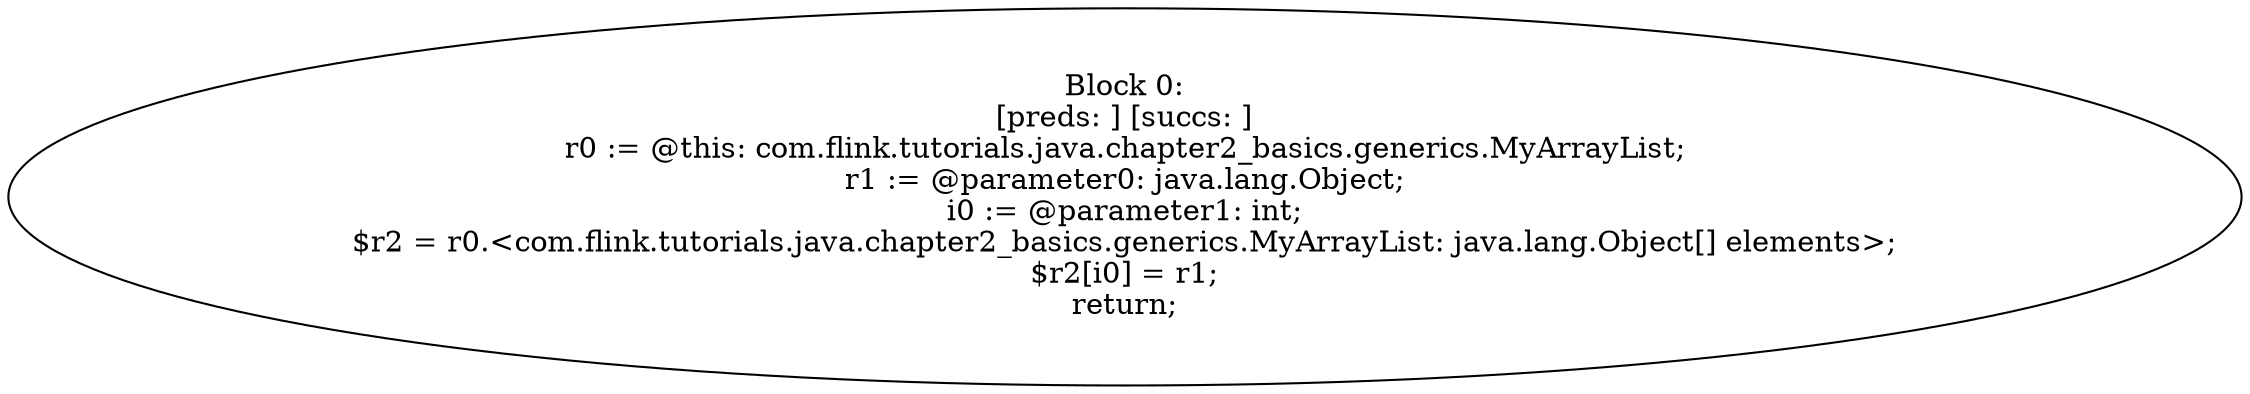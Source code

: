 digraph "unitGraph" {
    "Block 0:
[preds: ] [succs: ]
r0 := @this: com.flink.tutorials.java.chapter2_basics.generics.MyArrayList;
r1 := @parameter0: java.lang.Object;
i0 := @parameter1: int;
$r2 = r0.<com.flink.tutorials.java.chapter2_basics.generics.MyArrayList: java.lang.Object[] elements>;
$r2[i0] = r1;
return;
"
}
